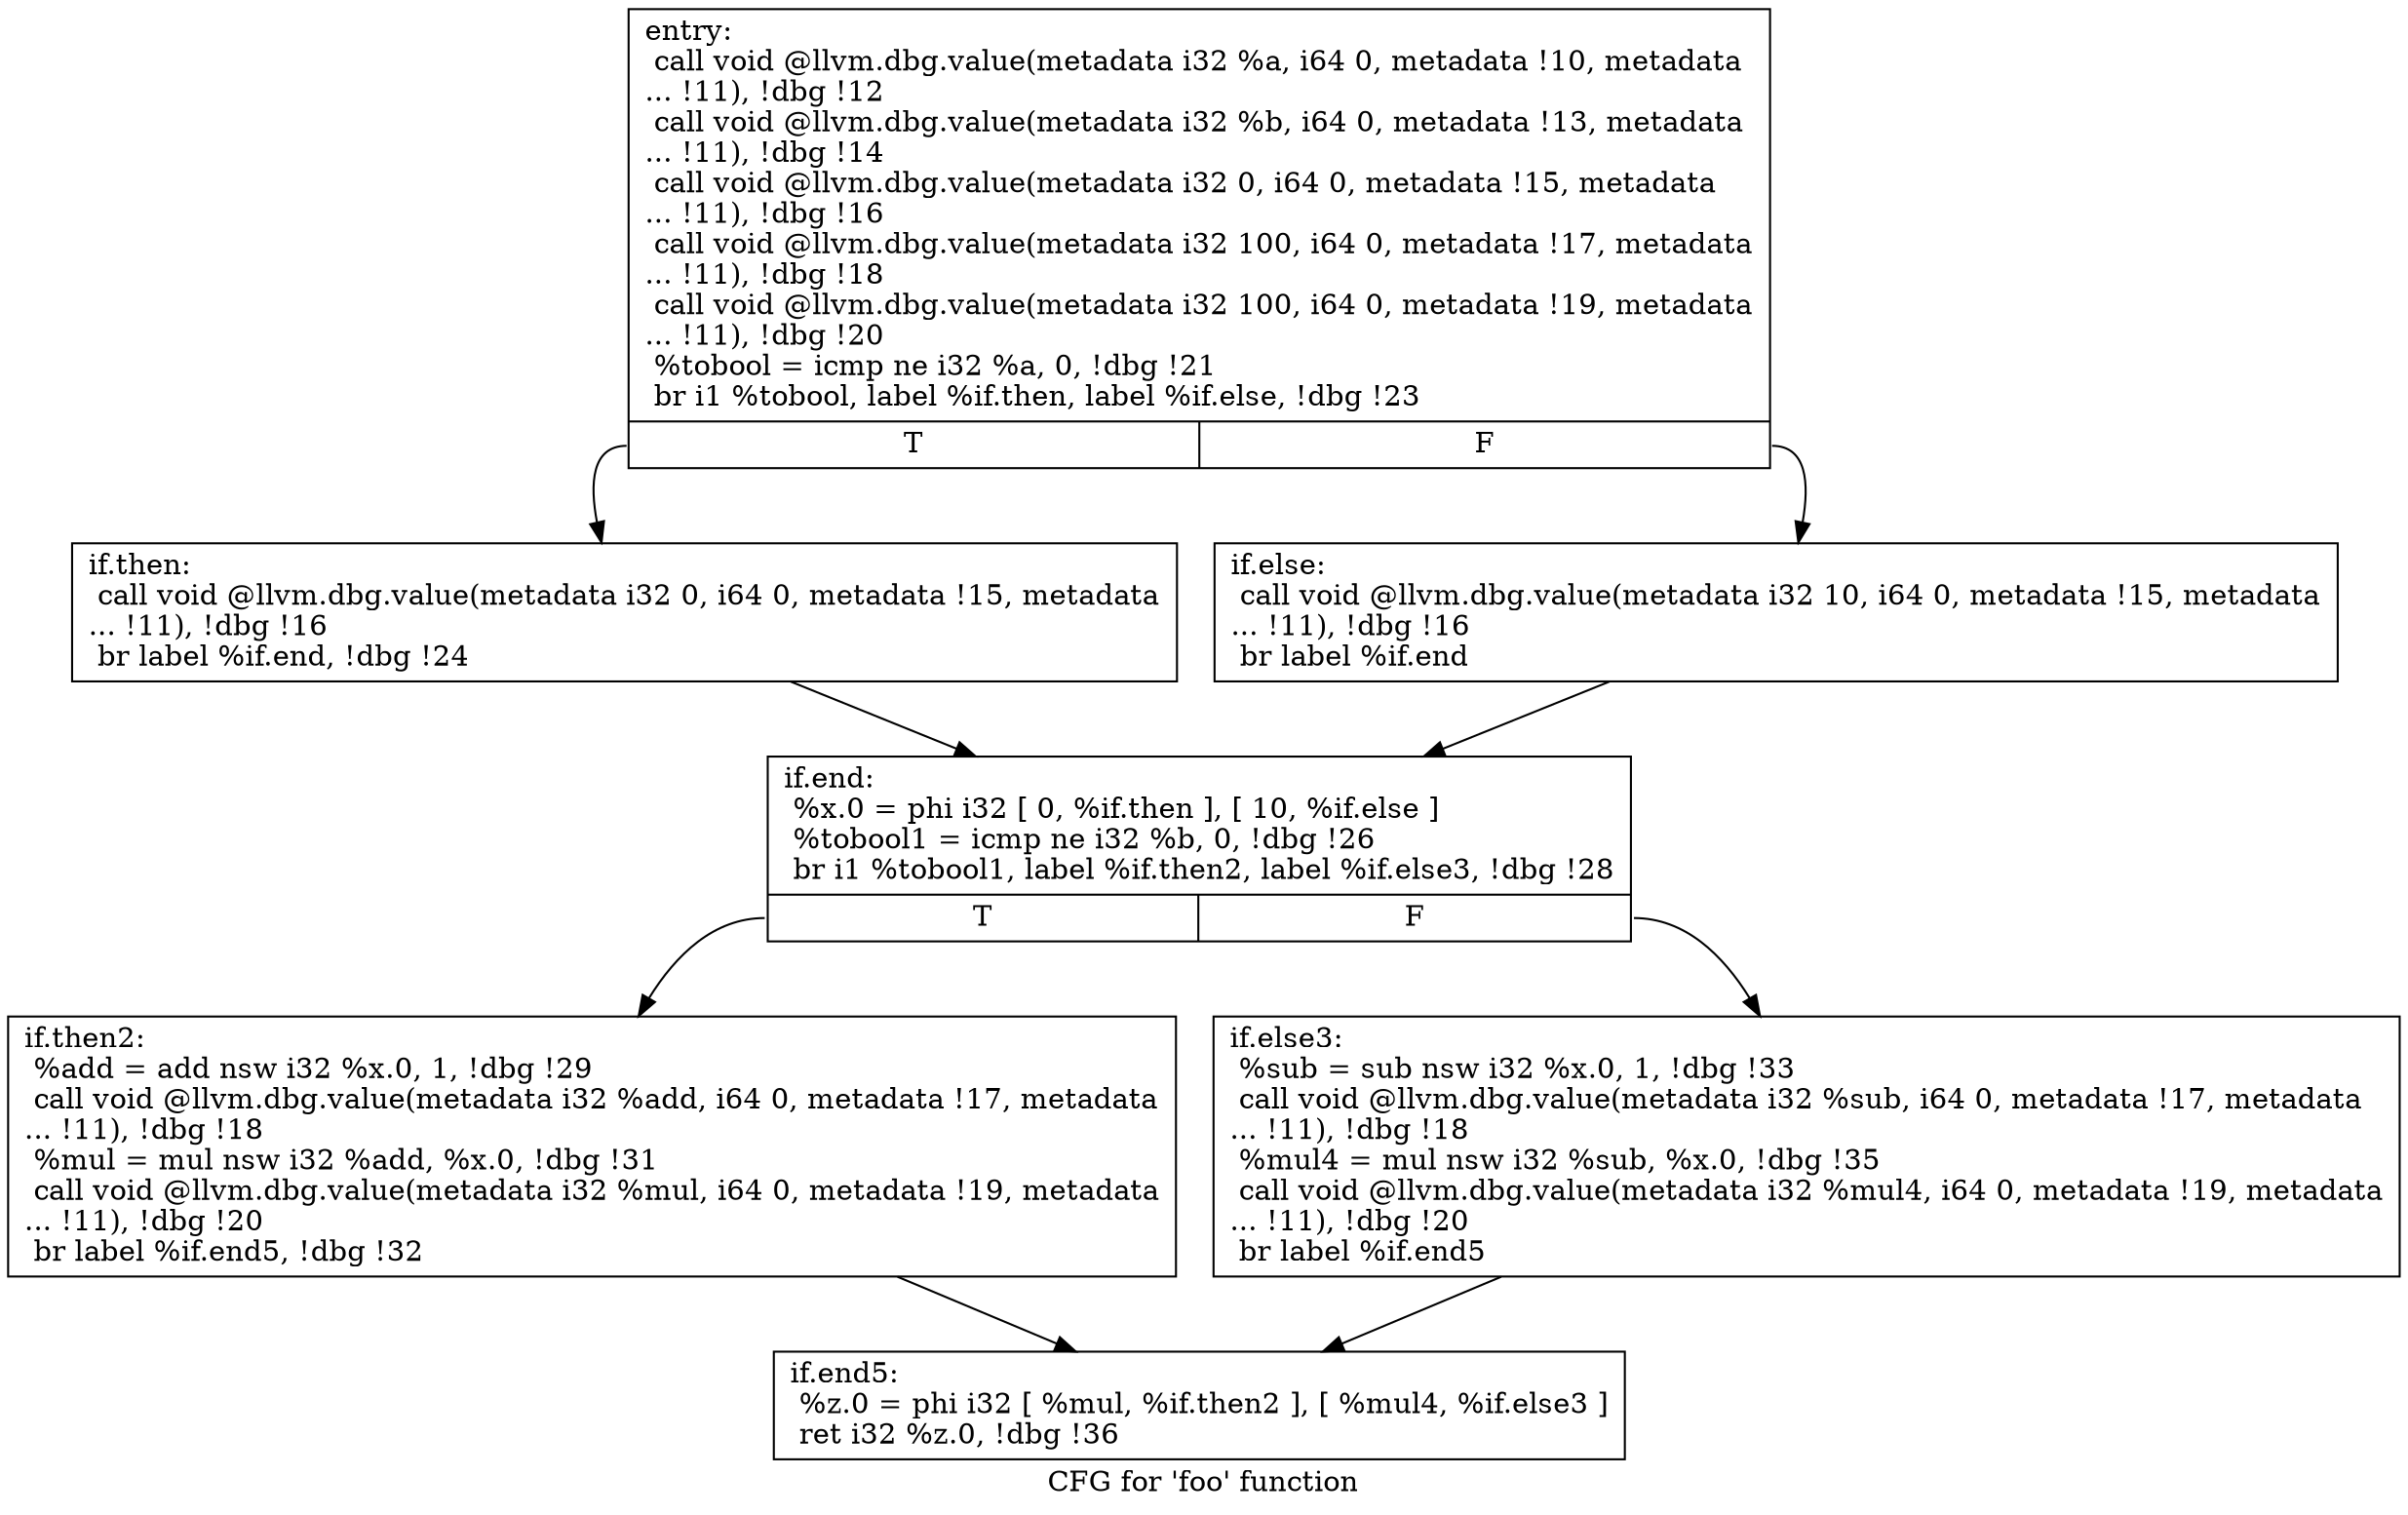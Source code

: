digraph "CFG for 'foo' function" {
	label="CFG for 'foo' function";

	Node0x603bd10 [shape=record,label="{entry:\l  call void @llvm.dbg.value(metadata i32 %a, i64 0, metadata !10, metadata\l... !11), !dbg !12\l  call void @llvm.dbg.value(metadata i32 %b, i64 0, metadata !13, metadata\l... !11), !dbg !14\l  call void @llvm.dbg.value(metadata i32 0, i64 0, metadata !15, metadata\l... !11), !dbg !16\l  call void @llvm.dbg.value(metadata i32 100, i64 0, metadata !17, metadata\l... !11), !dbg !18\l  call void @llvm.dbg.value(metadata i32 100, i64 0, metadata !19, metadata\l... !11), !dbg !20\l  %tobool = icmp ne i32 %a, 0, !dbg !21\l  br i1 %tobool, label %if.then, label %if.else, !dbg !23\l|{<s0>T|<s1>F}}"];
	Node0x603bd10:s0 -> Node0x6053f20;
	Node0x603bd10:s1 -> Node0x6053fd0;
	Node0x6053f20 [shape=record,label="{if.then:                                          \l  call void @llvm.dbg.value(metadata i32 0, i64 0, metadata !15, metadata\l... !11), !dbg !16\l  br label %if.end, !dbg !24\l}"];
	Node0x6053f20 -> Node0x6054110;
	Node0x6053fd0 [shape=record,label="{if.else:                                          \l  call void @llvm.dbg.value(metadata i32 10, i64 0, metadata !15, metadata\l... !11), !dbg !16\l  br label %if.end\l}"];
	Node0x6053fd0 -> Node0x6054110;
	Node0x6054110 [shape=record,label="{if.end:                                           \l  %x.0 = phi i32 [ 0, %if.then ], [ 10, %if.else ]\l  %tobool1 = icmp ne i32 %b, 0, !dbg !26\l  br i1 %tobool1, label %if.then2, label %if.else3, !dbg !28\l|{<s0>T|<s1>F}}"];
	Node0x6054110:s0 -> Node0x6055000;
	Node0x6054110:s1 -> Node0x60550c0;
	Node0x6055000 [shape=record,label="{if.then2:                                         \l  %add = add nsw i32 %x.0, 1, !dbg !29\l  call void @llvm.dbg.value(metadata i32 %add, i64 0, metadata !17, metadata\l... !11), !dbg !18\l  %mul = mul nsw i32 %add, %x.0, !dbg !31\l  call void @llvm.dbg.value(metadata i32 %mul, i64 0, metadata !19, metadata\l... !11), !dbg !20\l  br label %if.end5, !dbg !32\l}"];
	Node0x6055000 -> Node0x6056080;
	Node0x60550c0 [shape=record,label="{if.else3:                                         \l  %sub = sub nsw i32 %x.0, 1, !dbg !33\l  call void @llvm.dbg.value(metadata i32 %sub, i64 0, metadata !17, metadata\l... !11), !dbg !18\l  %mul4 = mul nsw i32 %sub, %x.0, !dbg !35\l  call void @llvm.dbg.value(metadata i32 %mul4, i64 0, metadata !19, metadata\l... !11), !dbg !20\l  br label %if.end5\l}"];
	Node0x60550c0 -> Node0x6056080;
	Node0x6056080 [shape=record,label="{if.end5:                                          \l  %z.0 = phi i32 [ %mul, %if.then2 ], [ %mul4, %if.else3 ]\l  ret i32 %z.0, !dbg !36\l}"];
}
